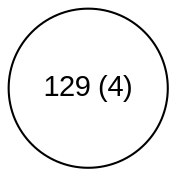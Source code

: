 digraph move_down {
	node [fontname="Arial", shape="circle", width=0.5]; 

	0 [label = "129 (4)"];
}
